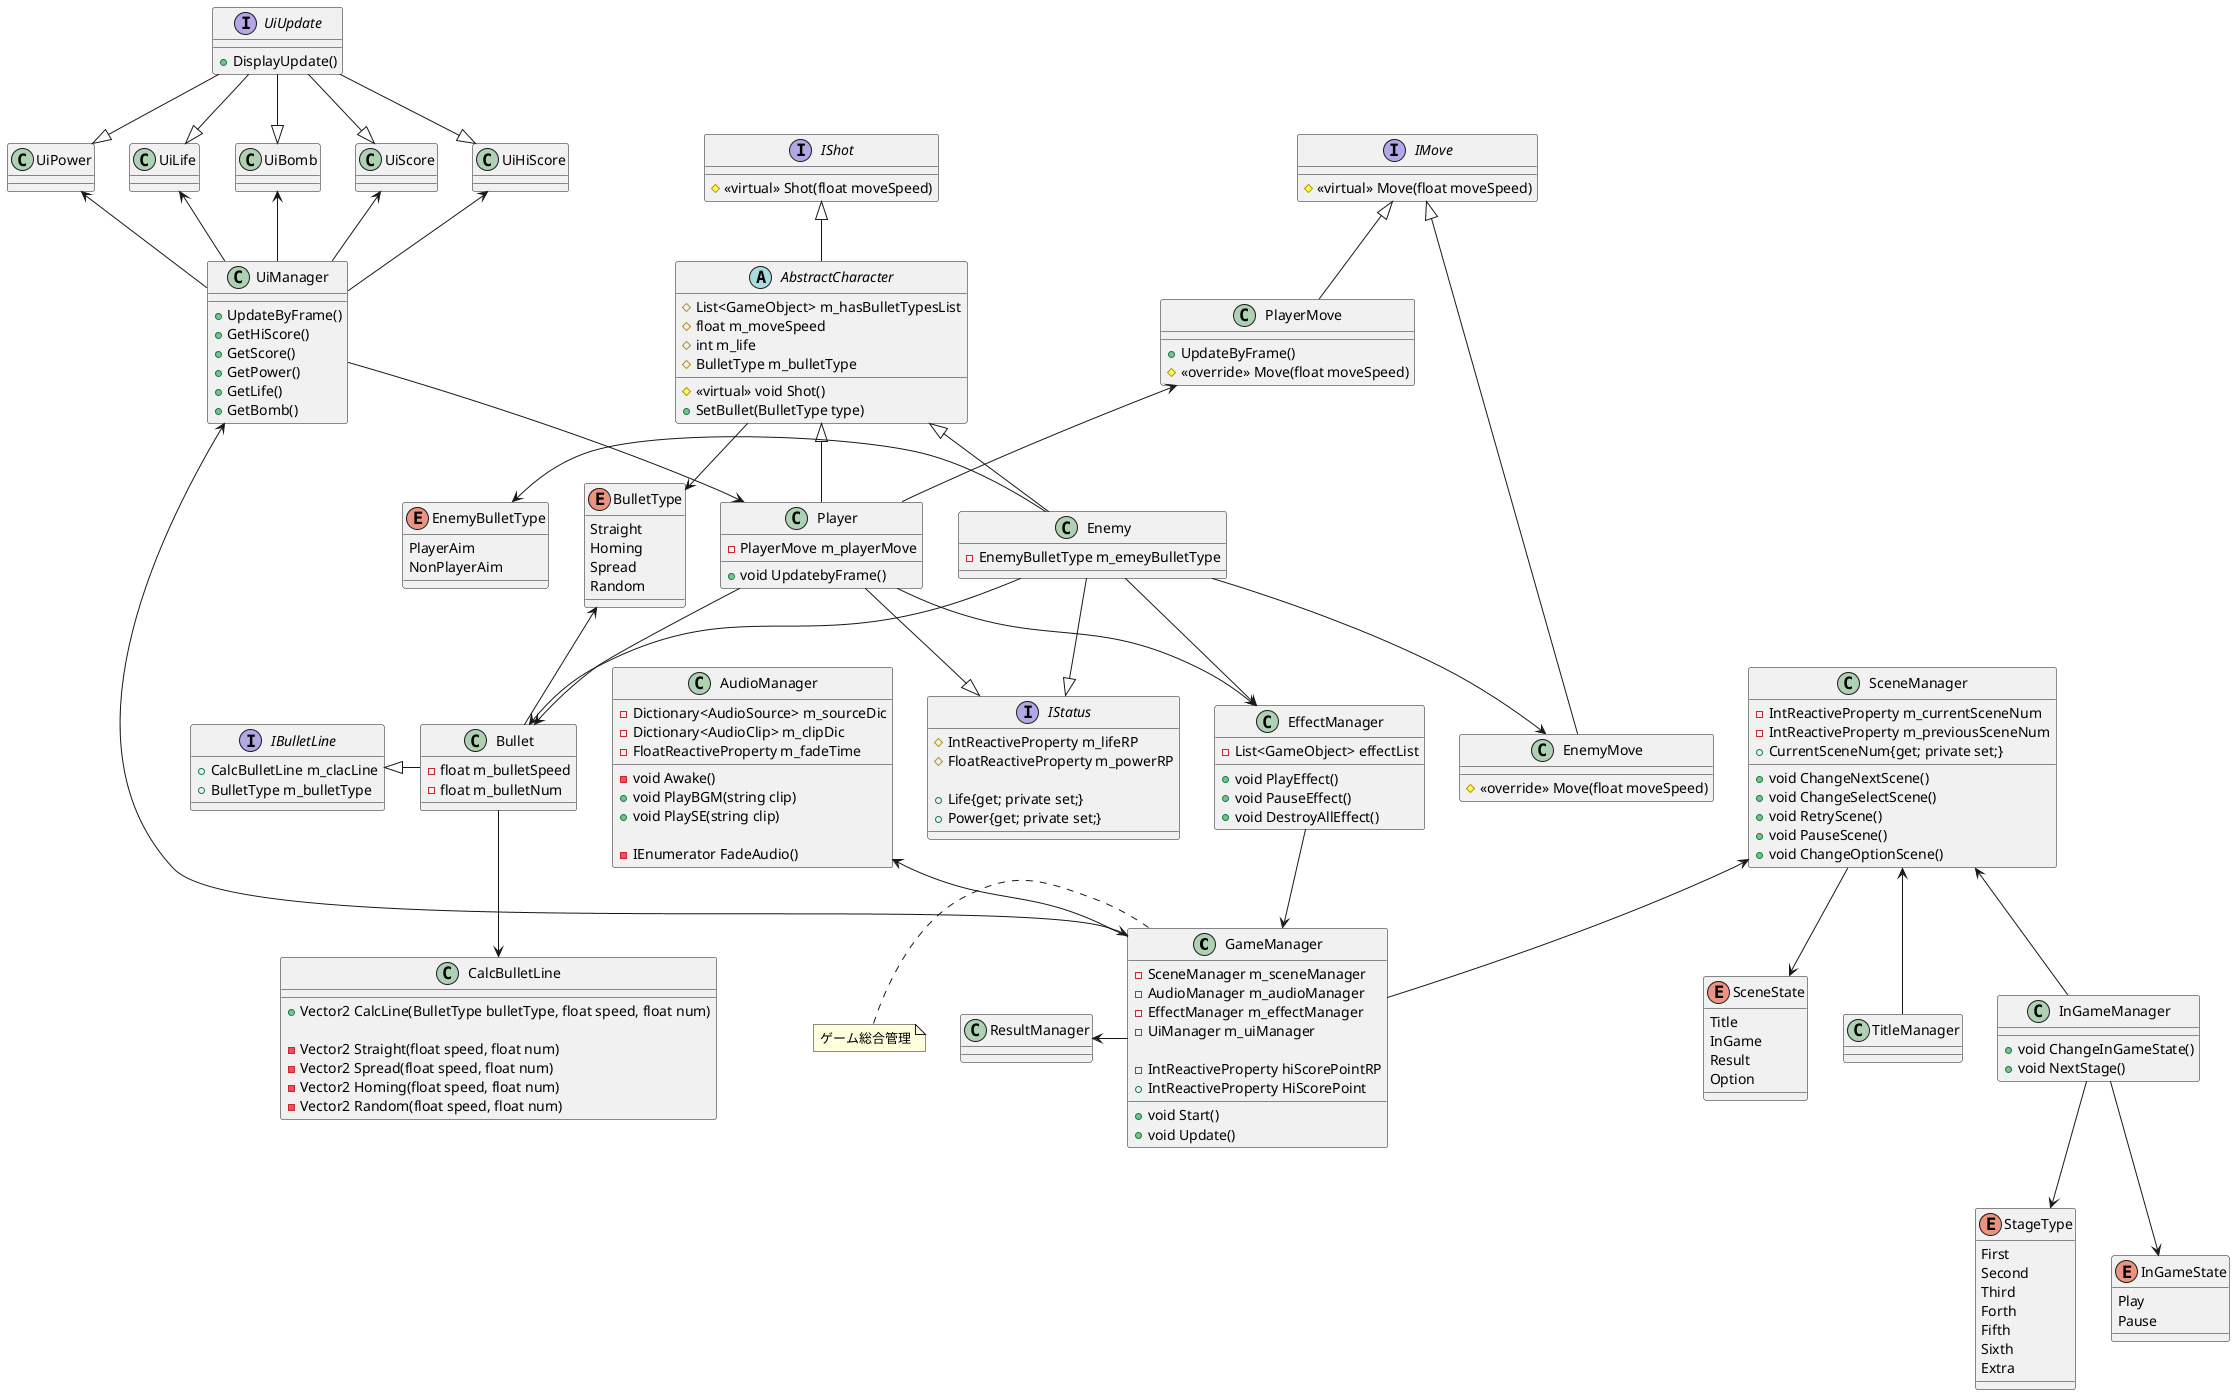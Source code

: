 @startuml

/'ゲーム進行管理クラス'/
class GameManager{
    -SceneManager m_sceneManager
    -AudioManager m_audioManager
    -EffectManager m_effectManager
    -UiManager m_uiManager

    -IntReactiveProperty hiScorePointRP
    +IntReactiveProperty HiScorePoint

    +void Start()
    +void Update()
}
note left : ゲーム総合管理

class UiManager{
    +UpdateByFrame()
    +GetHiScore()
    +GetScore()
    +GetPower()
    +GetLife()
    +GetBomb()
}

/'シーン管理クラス'/
class SceneManager{
    -IntReactiveProperty m_currentSceneNum
    -IntReactiveProperty m_previousSceneNum
    +CurrentSceneNum{get; private set;}

    +void ChangeNextScene()
    +void ChangeSelectScene()
    +void RetryScene()
    +void PauseScene()
    +void ChangeOptionScene()
}

/'BGM,SE管理クラス'/
class AudioManager{
    -Dictionary<AudioSource> m_sourceDic
    -Dictionary<AudioClip> m_clipDic
    -FloatReactiveProperty m_fadeTime

    -void Awake()
    +void PlayBGM(string clip)
    +void PlaySE(string clip)

    -IEnumerator FadeAudio()
}

/'BGM,SE管理クラス'/
class EffectManager{
    -List<GameObject> effectList

    +void PlayEffect()
    +void PauseEffect()
    +void DestroyAllEffect()
}

/'タイトルシーン管理クラス'/
class TitleManager{
}

/'インゲームシーン管理クラス'/
class InGameManager{
    
    +void ChangeInGameState()
    +void NextStage()
}

/'インゲームシーン管理クラス'/
class ResultManager{
    
}


    /'ステージの状態'/
    enum StageType{
        First
        Second
        Third
        Forth
        Fifth
        Sixth
        Extra
    }

    /'弾の種類'/
    enum BulletType{
        Straight
        Homing
        Spread
        Random
    }

    /'敵の弾の種類'/
    enum EnemyBulletType{
        PlayerAim
        NonPlayerAim
    }

    /'シーンの状態'/
    enum SceneState{
        Title
        InGame
        Result
        Option
    }

    /'ゲームプレイ状態'/
    enum InGameState{
        Play
        Pause
    }


/'抽象化キャラクター'/
abstract class AbstractCharacter{
    #List<GameObject> m_hasBulletTypesList
    #float m_moveSpeed
    #int m_life
    #BulletType m_bulletType

    #<<virtual>> void Shot()
    + SetBullet(BulletType type)
}

/'プレイヤー'/
class Player{
    -PlayerMove m_playerMove

    +void UpdatebyFrame()
}

/'プレイヤーの移動'/
class PlayerMove{
    +UpdateByFrame()
    #<<override>> Move(float moveSpeed)
}


/'エネミー'/
class Enemy{
    -EnemyBulletType m_emeyBulletType
}

/'敵の移動'/
class EnemyMove{
    #<<override>> Move(float moveSpeed)
}

interface IShot{
    #<<virtual>> Shot(float moveSpeed)
}

/'移動インタフェース'/
interface IMove{
    #<<virtual>> Move(float moveSpeed)
}

/'ステータスインタフェース'/
interface IStatus{
    #IntReactiveProperty m_lifeRP
    #FloatReactiveProperty m_powerRP

    +Life{get; private set;}
    +Power{get; private set;}
}


/'弾道のインタフェース'/
interface IBulletLine{
    +CalcBulletLine m_clacLine
    +BulletType m_bulletType
}

/'弾管理クラス'/
class Bullet{
    -float m_bulletSpeed
    -float m_bulletNum
}

/'弾道計算処理クラス'/
class CalcBulletLine{
    +Vector2 CalcLine(BulletType bulletType, float speed, float num)

    -Vector2 Straight(float speed, float num)
    -Vector2 Spread(float speed, float num)
    -Vector2 Homing(float speed, float num)
    -Vector2 Random(float speed, float num)
}

interface UiUpdate{
    +DisplayUpdate()
}

class UiPower{
}

class UiLife{
}

class UiBomb{
}

class UiScore{
}

class UiHiScore{
}


SceneManager <-d- GameManager
AudioManager <-d- GameManager
EffectManager -d-> GameManager
UiManager <-d-> GameManager
ResultManager <-r- GameManager
TitleManager -u-> SceneManager
InGameManager -u-> SceneManager

InGameManager --> StageType
InGameManager --> InGameState

SceneManager --> SceneState

IBulletLine <|-r- Bullet
Bullet --> CalcBulletLine
Bullet -u-> BulletType

Player -u-> PlayerMove
Player --> EffectManager
Player --> Bullet

Enemy --> EffectManager
Enemy -l-> EnemyBulletType
Enemy --> EnemyMove
Enemy -d-> Bullet

UiManager -d-> Player

UiBomb    <-- UiManager
UiHiScore <-- UiManager
UiLife    <-- UiManager
UiPower   <-- UiManager
UiScore   <-- UiManager

UiUpdate --|> UiBomb
UiUpdate --|> UiHiScore
UiUpdate --|> UiLife
UiUpdate --|> UiPower
UiUpdate --|> UiScore

AbstractCharacter --> BulletType
AbstractCharacter <|-- Player
AbstractCharacter <|-- Enemy

IMove <|-d- PlayerMove
IMove <|-d- EnemyMove

AbstractCharacter -u-|> IShot

Player --|> IStatus
Enemy --|> IStatus


@enduml